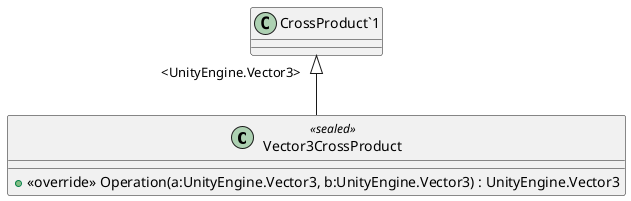 @startuml
class Vector3CrossProduct <<sealed>> {
    + <<override>> Operation(a:UnityEngine.Vector3, b:UnityEngine.Vector3) : UnityEngine.Vector3
}
"CrossProduct`1" "<UnityEngine.Vector3>" <|-- Vector3CrossProduct
@enduml
